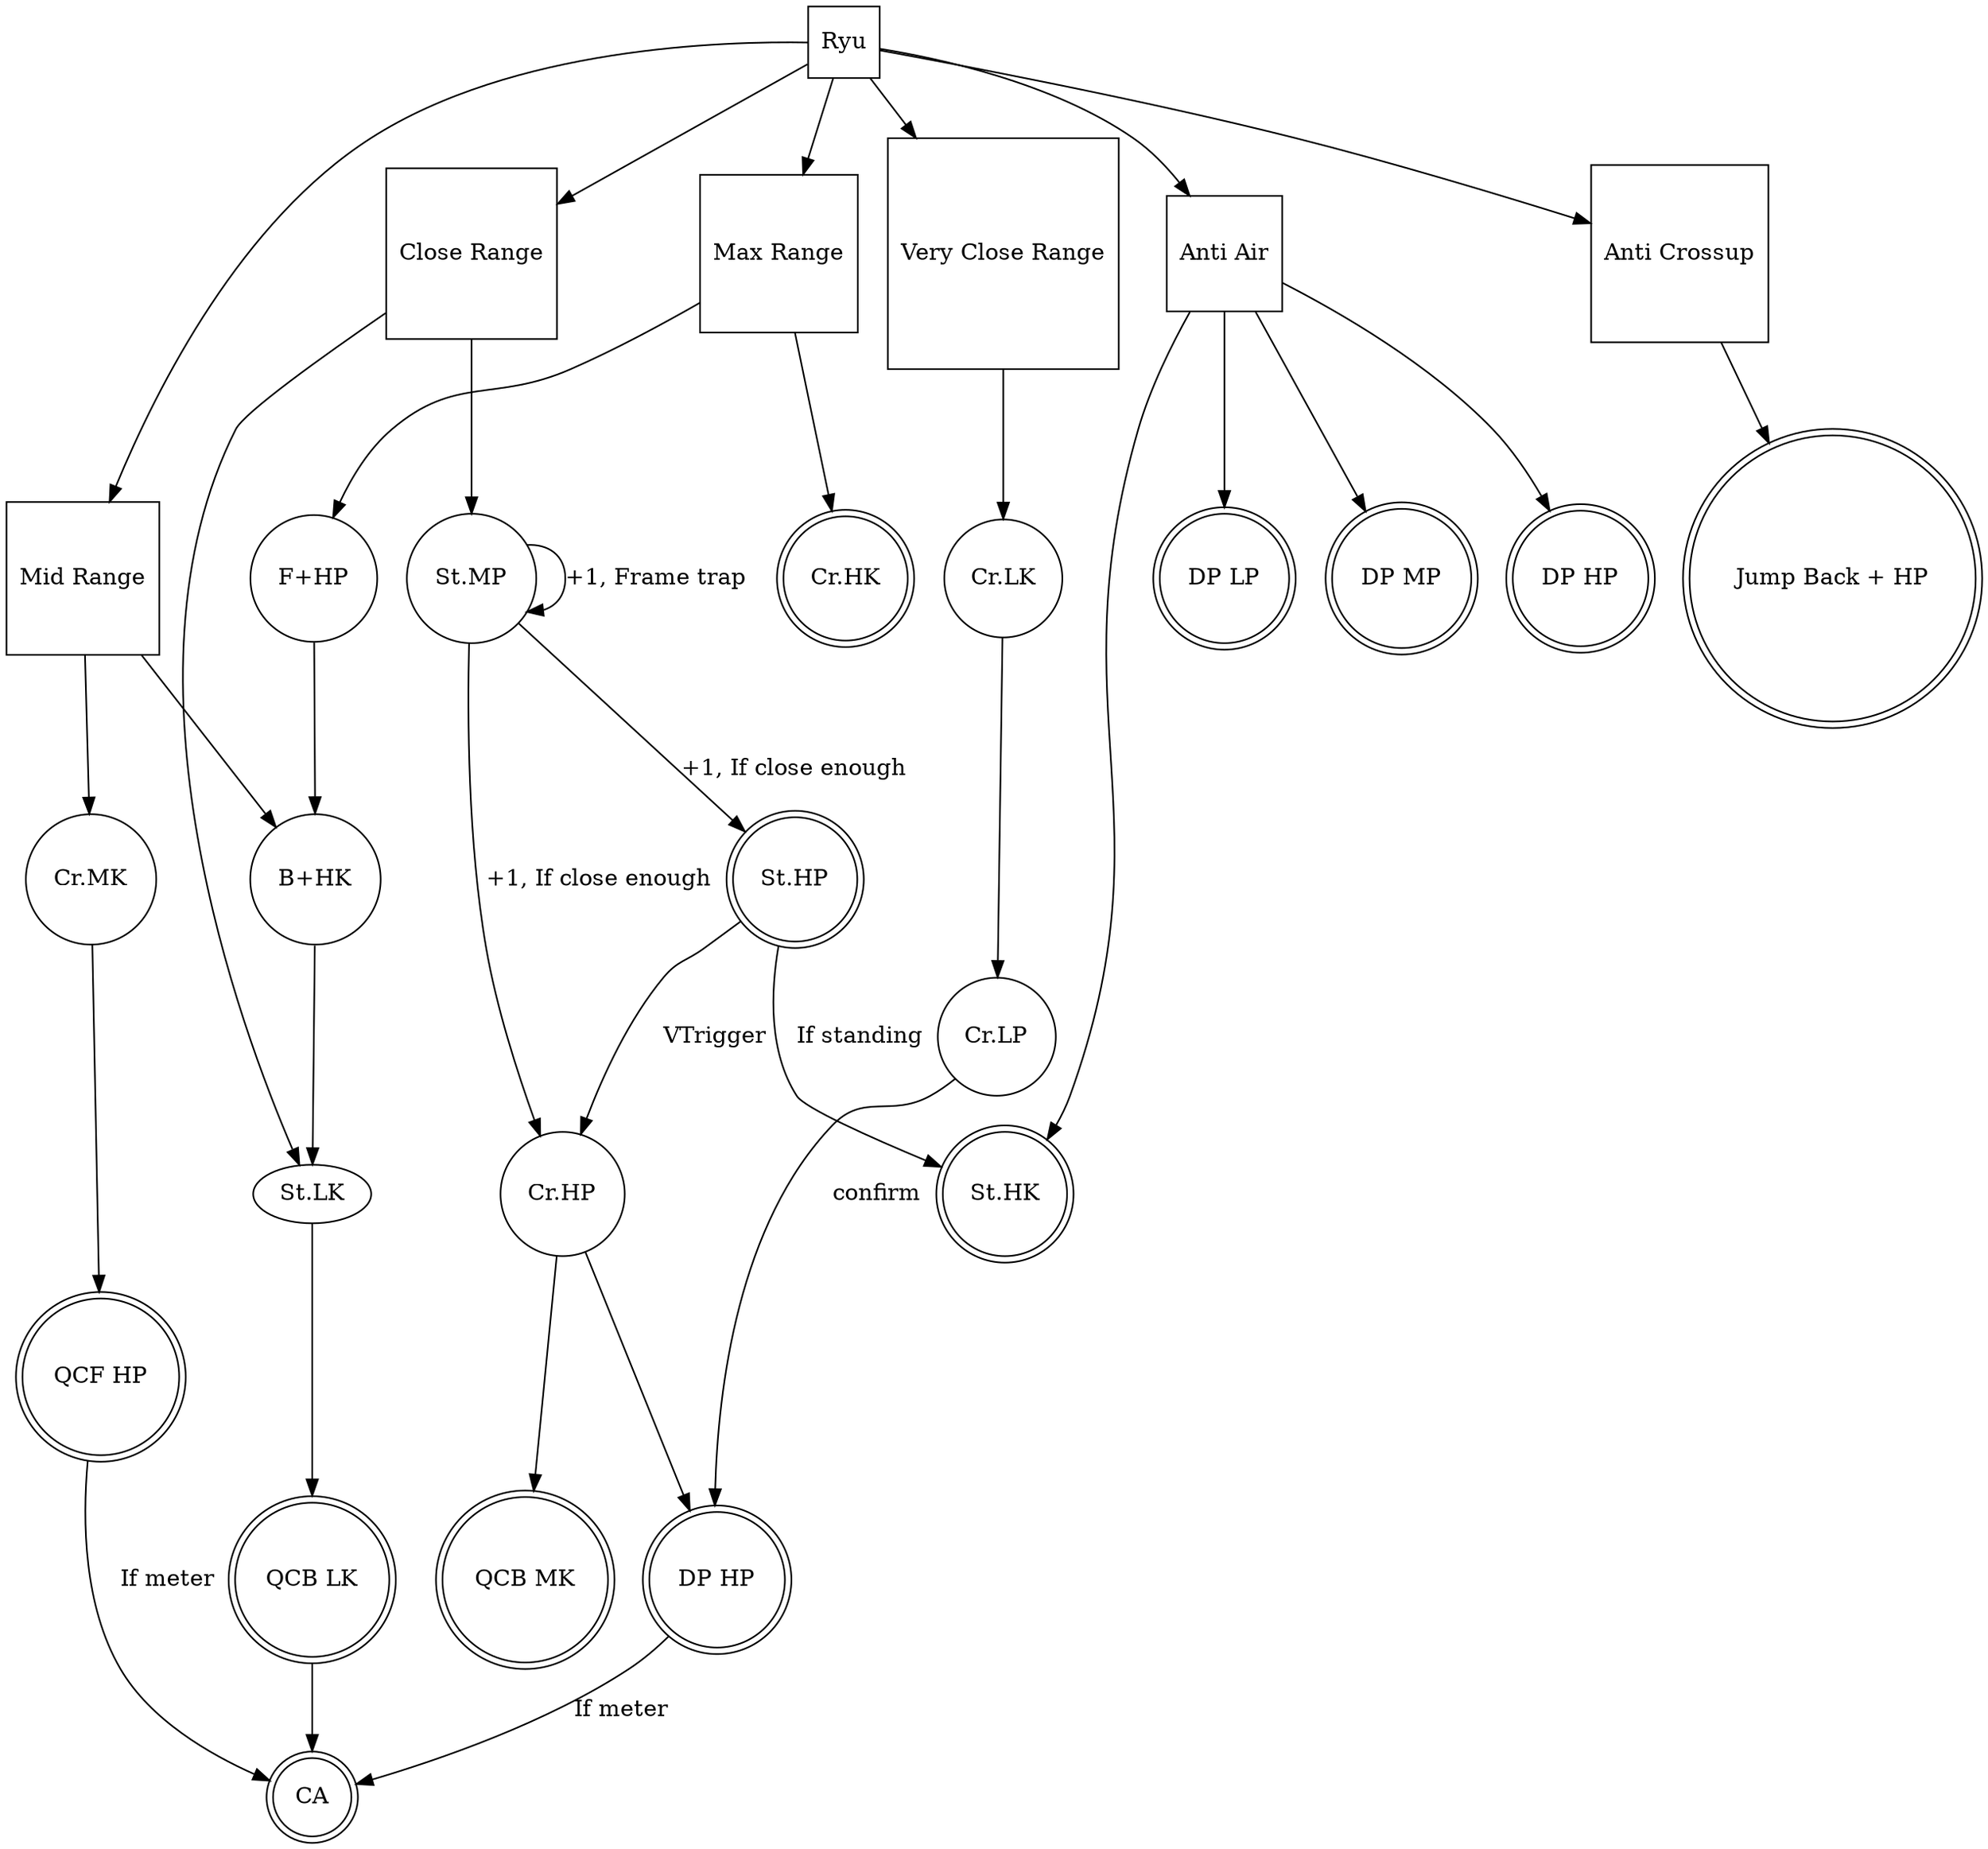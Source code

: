 digraph dfa {
  "Ryu" [shape=square]
  "Very Close Range" [shape=square]
  "Close Range" [shape=square]
  "Mid Range" [shape=square]
  "Max Range" [shape=square]
  "Anti Air" [shape=square]
  "Anti Crossup" [shape=square]
  //"St.LP" [shape=circle]
  "St.MP" [shape=circle]
  "St.HP" [shape=doublecircle]
  //"St.LK" [shape=circle]
  //"St.MK" [shape=circle]
  "St.HK" [shape=doublecircle]
  "Cr.LP" [shape=circle]
  //"Cr.MP" [shape=circle]
  "Cr.HP" [shape=circle]
  "Cr.LK" [shape=circle]
  "Cr.MK" [shape=circle]
  "Cr.HK" [shape=doublecircle]
  "B+HK" [shape=circle]
  "F+HP" [shape=circle]
  //"QCF LP" [shape=doublecircle]
  //"QCF MP" [shape=doublecircle]
  "QCF HP" [shape=doublecircle]
  "QCB LK" [shape=doublecircle]
  "QCB MK" [shape=doublecircle]
  //"QCB HK" [shape=doublecircle]
  "DP LP" [shape=doublecircle]
  "DP MP" [shape=doublecircle]
  dphpcombo [label = "DP HP", shape=doublecircle]
  dphpantiair [label = "DP HP",shape=doublecircle]
  "CA" [shape=doublecircle]
  "Jump Back + HP"  [shape=doublecircle]
  "Anti Air" -> dphpantiair
  "Anti Air" -> "DP LP"
  "Anti Air" -> "DP MP"
  "Anti Air" -> "St.HK"
  "Anti Crossup" -> "Jump Back + HP"
  "B+HK" -> "St.LK" 
  "Close Range" -> "St.LK"
  "Close Range" -> "St.MP"
  "Cr.HP" -> dphpcombo
  "Cr.HP" -> "QCB MK"
  "Cr.LK" -> "Cr.LP"
  "Cr.LP" -> dphpcombo [label="confirm"]
  "Cr.MK" -> "QCF HP"
  dphpcombo -> "CA" [label="If meter"]
  "F+HP" -> "B+HK" 
  "Max Range" -> "Cr.HK"
  "Max Range" -> "F+HP"
  "Mid Range" -> "B+HK"
  "Mid Range" -> "Cr.MK"
  "QCB LK" -> "CA"
  "QCF HP" -> "CA" [label="If meter"]
  "Ryu" -> "Anti Air"
  "Ryu" -> "Anti Crossup"
  "Ryu" -> "Close Range"
  "Ryu" -> "Max Range"
  "Ryu" -> "Mid Range"
  "Ryu" -> "Very Close Range"
  "St.HP" -> "Cr.HP" [label="VTrigger"]
  "St.HP" -> "St.HK" [label="If standing"]
  "St.LK" -> "QCB LK"
  "St.MP" -> "Cr.HP" [label="+1, If close enough"]
  "St.MP" -> "St.HP" [label="+1, If close enough"]
  "St.MP" -> "St.MP" [label="+1, Frame trap"]
  "Very Close Range" -> "Cr.LK"
}
